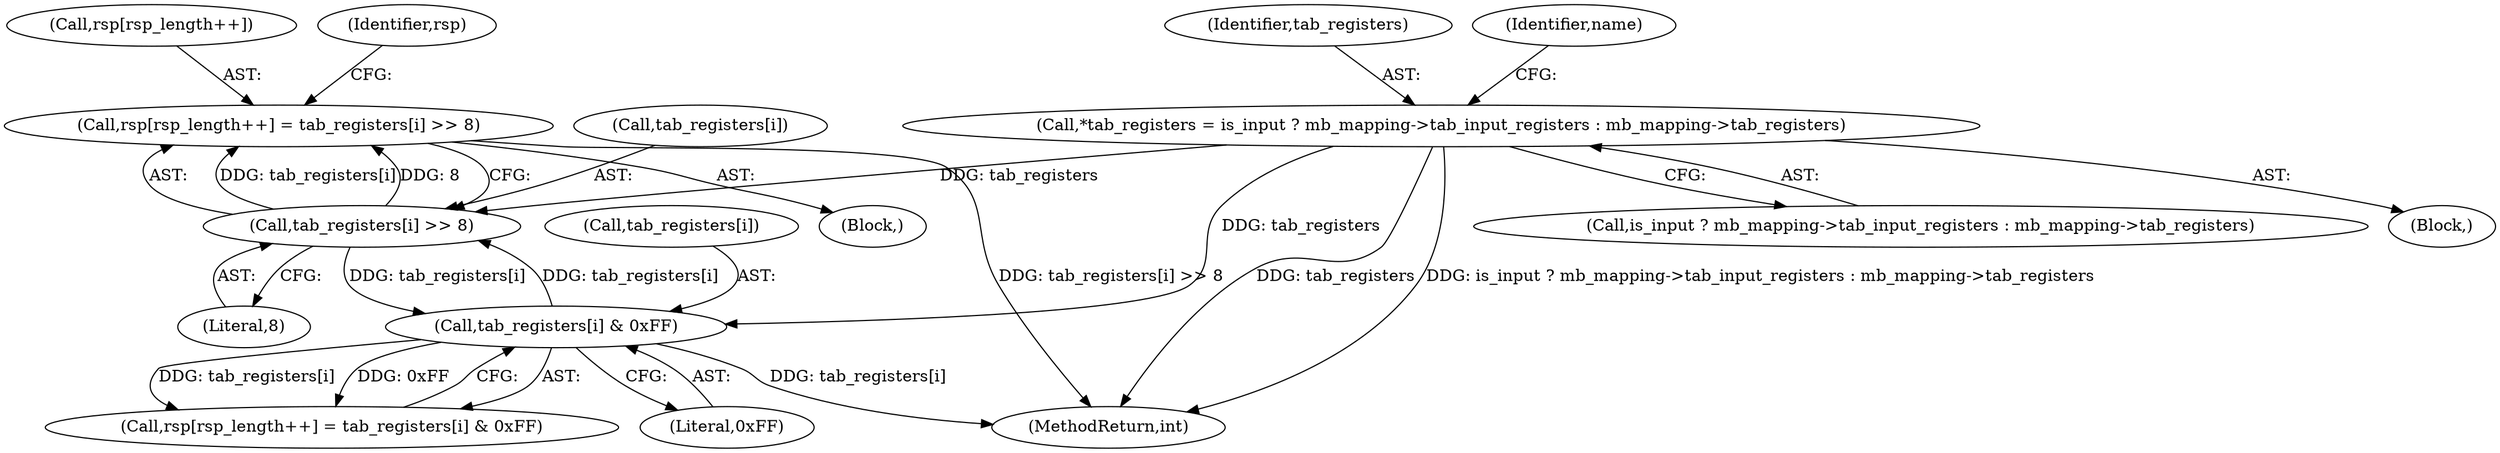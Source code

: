digraph "0_libmodbus_5ccdf5ef79d742640355d1132fa9e2abc7fbaefc@array" {
"1000503" [label="(Call,rsp[rsp_length++] = tab_registers[i] >> 8)"];
"1000508" [label="(Call,tab_registers[i] >> 8)"];
"1000383" [label="(Call,*tab_registers = is_input ? mb_mapping->tab_input_registers : mb_mapping->tab_registers)"];
"1000518" [label="(Call,tab_registers[i] & 0xFF)"];
"1000509" [label="(Call,tab_registers[i])"];
"1000383" [label="(Call,*tab_registers = is_input ? mb_mapping->tab_input_registers : mb_mapping->tab_registers)"];
"1000504" [label="(Call,rsp[rsp_length++])"];
"1000513" [label="(Call,rsp[rsp_length++] = tab_registers[i] & 0xFF)"];
"1000385" [label="(Call,is_input ? mb_mapping->tab_input_registers : mb_mapping->tab_registers)"];
"1000515" [label="(Identifier,rsp)"];
"1001382" [label="(MethodReturn,int)"];
"1000384" [label="(Identifier,tab_registers)"];
"1000503" [label="(Call,rsp[rsp_length++] = tab_registers[i] >> 8)"];
"1000353" [label="(Block,)"];
"1000508" [label="(Call,tab_registers[i] >> 8)"];
"1000394" [label="(Identifier,name)"];
"1000522" [label="(Literal,0xFF)"];
"1000519" [label="(Call,tab_registers[i])"];
"1000512" [label="(Literal,8)"];
"1000518" [label="(Call,tab_registers[i] & 0xFF)"];
"1000502" [label="(Block,)"];
"1000503" -> "1000502"  [label="AST: "];
"1000503" -> "1000508"  [label="CFG: "];
"1000504" -> "1000503"  [label="AST: "];
"1000508" -> "1000503"  [label="AST: "];
"1000515" -> "1000503"  [label="CFG: "];
"1000503" -> "1001382"  [label="DDG: tab_registers[i] >> 8"];
"1000508" -> "1000503"  [label="DDG: tab_registers[i]"];
"1000508" -> "1000503"  [label="DDG: 8"];
"1000508" -> "1000512"  [label="CFG: "];
"1000509" -> "1000508"  [label="AST: "];
"1000512" -> "1000508"  [label="AST: "];
"1000383" -> "1000508"  [label="DDG: tab_registers"];
"1000518" -> "1000508"  [label="DDG: tab_registers[i]"];
"1000508" -> "1000518"  [label="DDG: tab_registers[i]"];
"1000383" -> "1000353"  [label="AST: "];
"1000383" -> "1000385"  [label="CFG: "];
"1000384" -> "1000383"  [label="AST: "];
"1000385" -> "1000383"  [label="AST: "];
"1000394" -> "1000383"  [label="CFG: "];
"1000383" -> "1001382"  [label="DDG: tab_registers"];
"1000383" -> "1001382"  [label="DDG: is_input ? mb_mapping->tab_input_registers : mb_mapping->tab_registers"];
"1000383" -> "1000518"  [label="DDG: tab_registers"];
"1000518" -> "1000513"  [label="AST: "];
"1000518" -> "1000522"  [label="CFG: "];
"1000519" -> "1000518"  [label="AST: "];
"1000522" -> "1000518"  [label="AST: "];
"1000513" -> "1000518"  [label="CFG: "];
"1000518" -> "1001382"  [label="DDG: tab_registers[i]"];
"1000518" -> "1000513"  [label="DDG: tab_registers[i]"];
"1000518" -> "1000513"  [label="DDG: 0xFF"];
}
